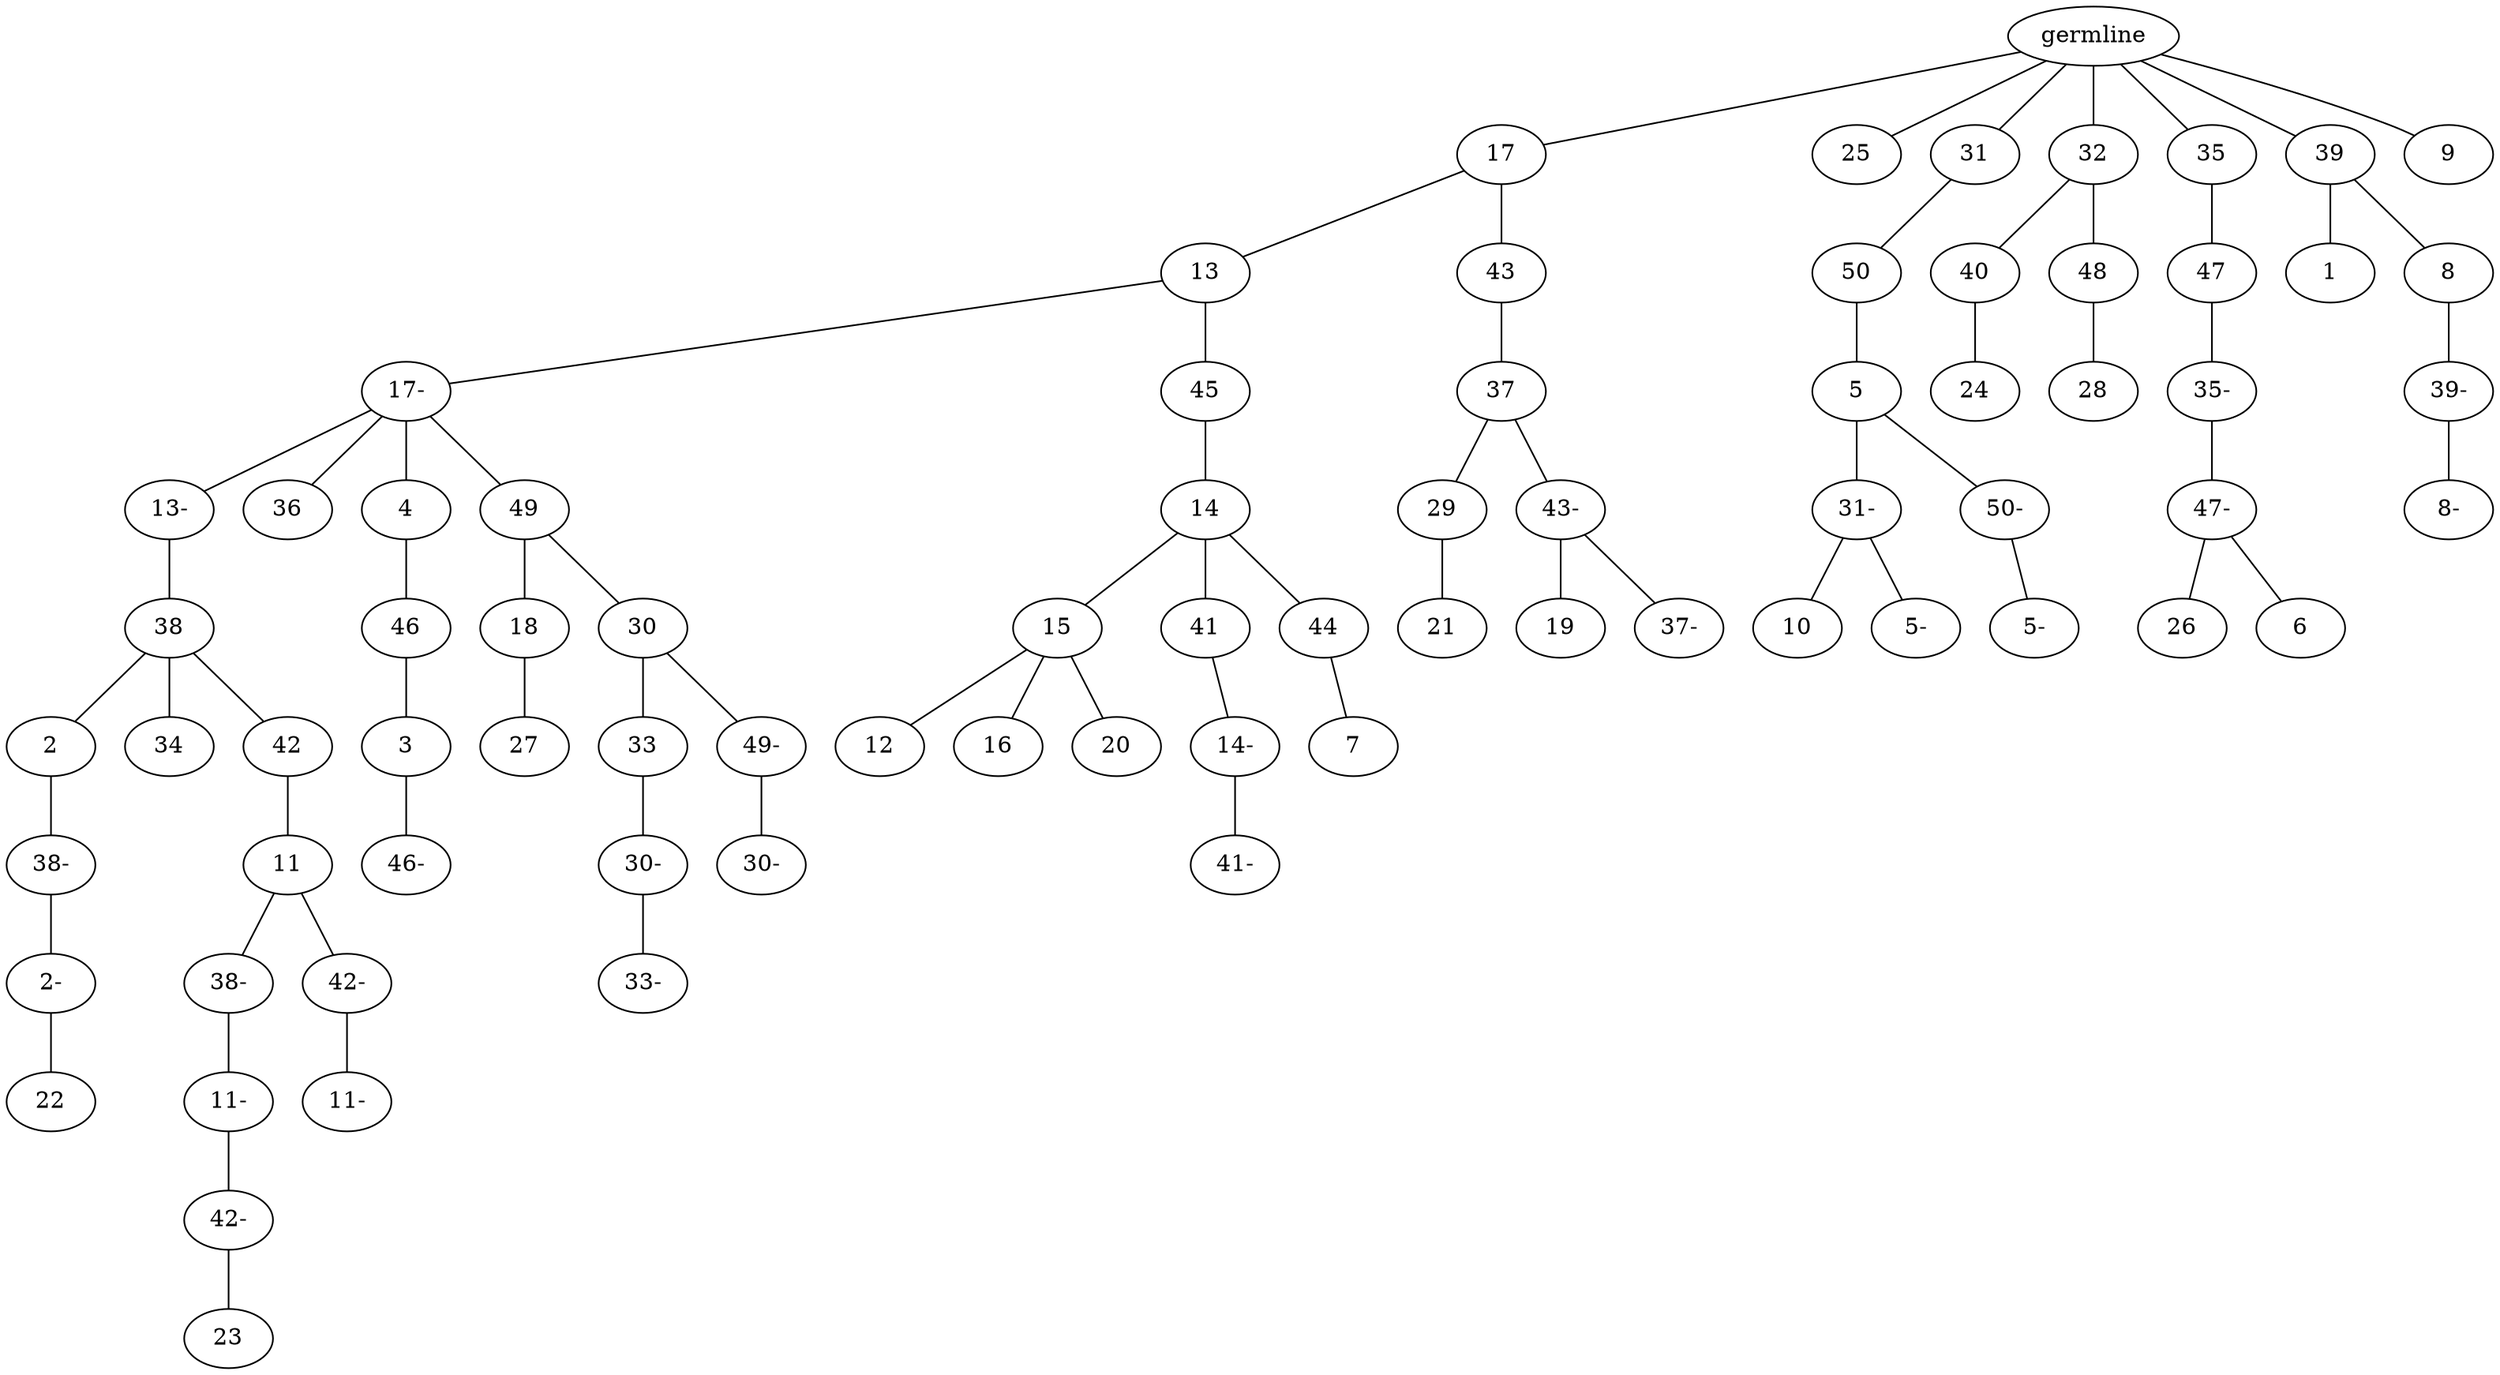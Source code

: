 graph tree {
    "139850490329024" [label="germline"];
    "139850495161440" [label="17"];
    "139850495160384" [label="13"];
    "139850495163408" [label="17-"];
    "139850495163648" [label="13-"];
    "139850489238576" [label="38"];
    "139850489240592" [label="2"];
    "139850489239488" [label="38-"];
    "139850489241120" [label="2-"];
    "139850489238048" [label="22"];
    "139850489238672" [label="34"];
    "139850489239152" [label="42"];
    "139850489241264" [label="11"];
    "139850489239296" [label="38-"];
    "139850489240016" [label="11-"];
    "139850489239392" [label="42-"];
    "139850489238336" [label="23"];
    "139850489241408" [label="42-"];
    "139850489241024" [label="11-"];
    "139850495164032" [label="36"];
    "139850489239056" [label="4"];
    "139850489237760" [label="46"];
    "139850489240160" [label="3"];
    "139850489238720" [label="46-"];
    "139850489238240" [label="49"];
    "139850489240064" [label="18"];
    "139850489239968" [label="27"];
    "139850489239248" [label="30"];
    "139850489239440" [label="33"];
    "139850489238384" [label="30-"];
    "139850473785136" [label="33-"];
    "139850489238288" [label="49-"];
    "139850473785184" [label="30-"];
    "139850495163312" [label="45"];
    "139850489240352" [label="14"];
    "139850473785376" [label="15"];
    "139850473785328" [label="12"];
    "139850473784128" [label="16"];
    "139850473784560" [label="20"];
    "139850473787200" [label="41"];
    "139850473784800" [label="14-"];
    "139850473786672" [label="41-"];
    "139850473786528" [label="44"];
    "139850473787344" [label="7"];
    "139850495163744" [label="43"];
    "139850473784704" [label="37"];
    "139850473785424" [label="29"];
    "139850473786960" [label="21"];
    "139850473784512" [label="43-"];
    "139850481463744" [label="19"];
    "139850481465760" [label="37-"];
    "139850495162448" [label="25"];
    "139850495160528" [label="31"];
    "139850473784992" [label="50"];
    "139850481464176" [label="5"];
    "139850481467152" [label="31-"];
    "139850481465040" [label="10"];
    "139850481466288" [label="5-"];
    "139850481466336" [label="50-"];
    "139850481465616" [label="5-"];
    "139850495163600" [label="32"];
    "139850481465328" [label="40"];
    "139850481465664" [label="24"];
    "139850481466432" [label="48"];
    "139850481463792" [label="28"];
    "139850481467248" [label="35"];
    "139850485685504" [label="47"];
    "139850496690400" [label="35-"];
    "139850496691888" [label="47-"];
    "139850484290464" [label="26"];
    "139850484291664" [label="6"];
    "139850481464800" [label="39"];
    "139850481467056" [label="1"];
    "139850496689296" [label="8"];
    "139850484289744" [label="39-"];
    "139850484292240" [label="8-"];
    "139850473692512" [label="9"];
    "139850490329024" -- "139850495161440";
    "139850490329024" -- "139850495162448";
    "139850490329024" -- "139850495160528";
    "139850490329024" -- "139850495163600";
    "139850490329024" -- "139850481467248";
    "139850490329024" -- "139850481464800";
    "139850490329024" -- "139850473692512";
    "139850495161440" -- "139850495160384";
    "139850495161440" -- "139850495163744";
    "139850495160384" -- "139850495163408";
    "139850495160384" -- "139850495163312";
    "139850495163408" -- "139850495163648";
    "139850495163408" -- "139850495164032";
    "139850495163408" -- "139850489239056";
    "139850495163408" -- "139850489238240";
    "139850495163648" -- "139850489238576";
    "139850489238576" -- "139850489240592";
    "139850489238576" -- "139850489238672";
    "139850489238576" -- "139850489239152";
    "139850489240592" -- "139850489239488";
    "139850489239488" -- "139850489241120";
    "139850489241120" -- "139850489238048";
    "139850489239152" -- "139850489241264";
    "139850489241264" -- "139850489239296";
    "139850489241264" -- "139850489241408";
    "139850489239296" -- "139850489240016";
    "139850489240016" -- "139850489239392";
    "139850489239392" -- "139850489238336";
    "139850489241408" -- "139850489241024";
    "139850489239056" -- "139850489237760";
    "139850489237760" -- "139850489240160";
    "139850489240160" -- "139850489238720";
    "139850489238240" -- "139850489240064";
    "139850489238240" -- "139850489239248";
    "139850489240064" -- "139850489239968";
    "139850489239248" -- "139850489239440";
    "139850489239248" -- "139850489238288";
    "139850489239440" -- "139850489238384";
    "139850489238384" -- "139850473785136";
    "139850489238288" -- "139850473785184";
    "139850495163312" -- "139850489240352";
    "139850489240352" -- "139850473785376";
    "139850489240352" -- "139850473787200";
    "139850489240352" -- "139850473786528";
    "139850473785376" -- "139850473785328";
    "139850473785376" -- "139850473784128";
    "139850473785376" -- "139850473784560";
    "139850473787200" -- "139850473784800";
    "139850473784800" -- "139850473786672";
    "139850473786528" -- "139850473787344";
    "139850495163744" -- "139850473784704";
    "139850473784704" -- "139850473785424";
    "139850473784704" -- "139850473784512";
    "139850473785424" -- "139850473786960";
    "139850473784512" -- "139850481463744";
    "139850473784512" -- "139850481465760";
    "139850495160528" -- "139850473784992";
    "139850473784992" -- "139850481464176";
    "139850481464176" -- "139850481467152";
    "139850481464176" -- "139850481466336";
    "139850481467152" -- "139850481465040";
    "139850481467152" -- "139850481466288";
    "139850481466336" -- "139850481465616";
    "139850495163600" -- "139850481465328";
    "139850495163600" -- "139850481466432";
    "139850481465328" -- "139850481465664";
    "139850481466432" -- "139850481463792";
    "139850481467248" -- "139850485685504";
    "139850485685504" -- "139850496690400";
    "139850496690400" -- "139850496691888";
    "139850496691888" -- "139850484290464";
    "139850496691888" -- "139850484291664";
    "139850481464800" -- "139850481467056";
    "139850481464800" -- "139850496689296";
    "139850496689296" -- "139850484289744";
    "139850484289744" -- "139850484292240";
}
